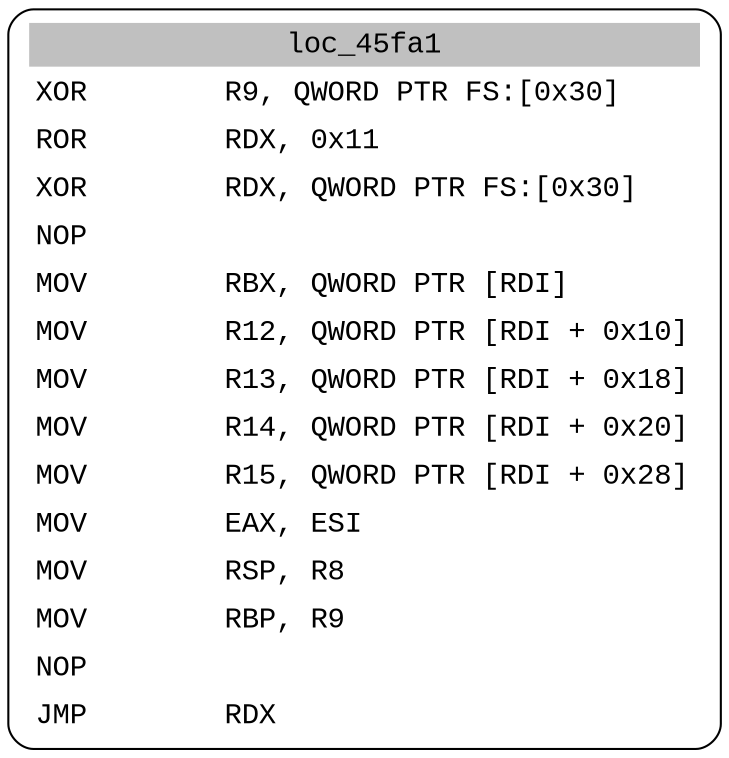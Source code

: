digraph asm_graph {
1941 [
shape="Mrecord" fontname="Courier New"label =<<table border="0" cellborder="0" cellpadding="3"><tr><td align="center" colspan="2" bgcolor="grey">loc_45fa1</td></tr><tr><td align="left">XOR        R9, QWORD PTR FS:[0x30]</td></tr><tr><td align="left">ROR        RDX, 0x11</td></tr><tr><td align="left">XOR        RDX, QWORD PTR FS:[0x30]</td></tr><tr><td align="left">NOP        </td></tr><tr><td align="left">MOV        RBX, QWORD PTR [RDI]</td></tr><tr><td align="left">MOV        R12, QWORD PTR [RDI + 0x10]</td></tr><tr><td align="left">MOV        R13, QWORD PTR [RDI + 0x18]</td></tr><tr><td align="left">MOV        R14, QWORD PTR [RDI + 0x20]</td></tr><tr><td align="left">MOV        R15, QWORD PTR [RDI + 0x28]</td></tr><tr><td align="left">MOV        EAX, ESI</td></tr><tr><td align="left">MOV        RSP, R8</td></tr><tr><td align="left">MOV        RBP, R9</td></tr><tr><td align="left">NOP        </td></tr><tr><td align="left">JMP        RDX</td></tr></table>> ];
}